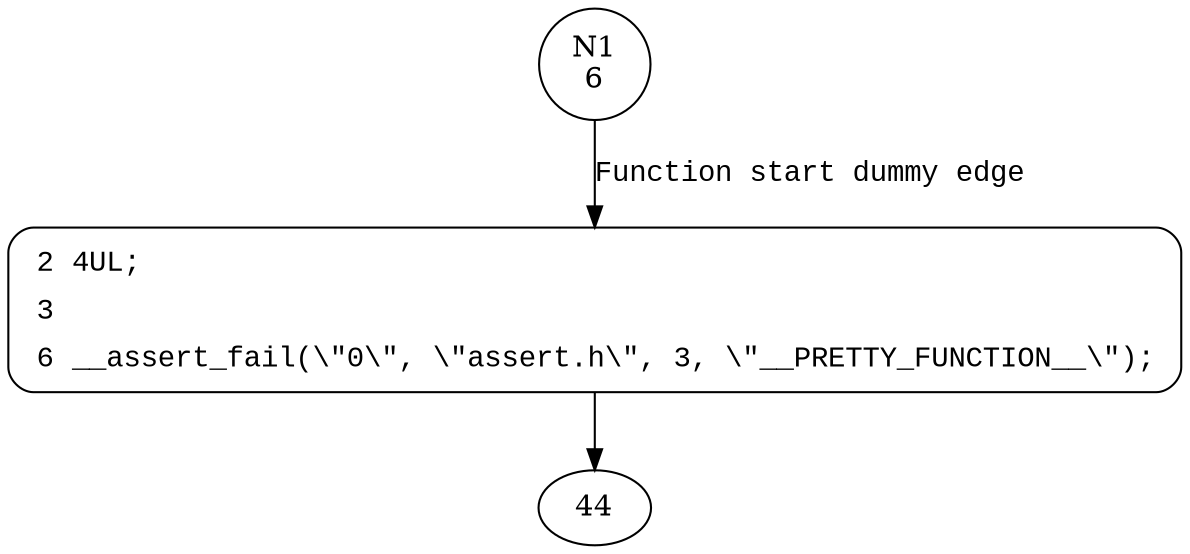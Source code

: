 digraph reach_error {
1 [shape="circle" label="N1\n6"]
2 [shape="circle" label="N2\n5"]
2 [style="filled,bold" penwidth="1" fillcolor="white" fontname="Courier New" shape="Mrecord" label=<<table border="0" cellborder="0" cellpadding="3" bgcolor="white"><tr><td align="right">2</td><td align="left">4UL;</td></tr><tr><td align="right">3</td><td align="left"></td></tr><tr><td align="right">6</td><td align="left">__assert_fail(\&quot;0\&quot;, \&quot;assert.h\&quot;, 3, \&quot;__PRETTY_FUNCTION__\&quot;);</td></tr></table>>]
2 -> 44[label=""]
1 -> 2 [label="Function start dummy edge" fontname="Courier New"]
}